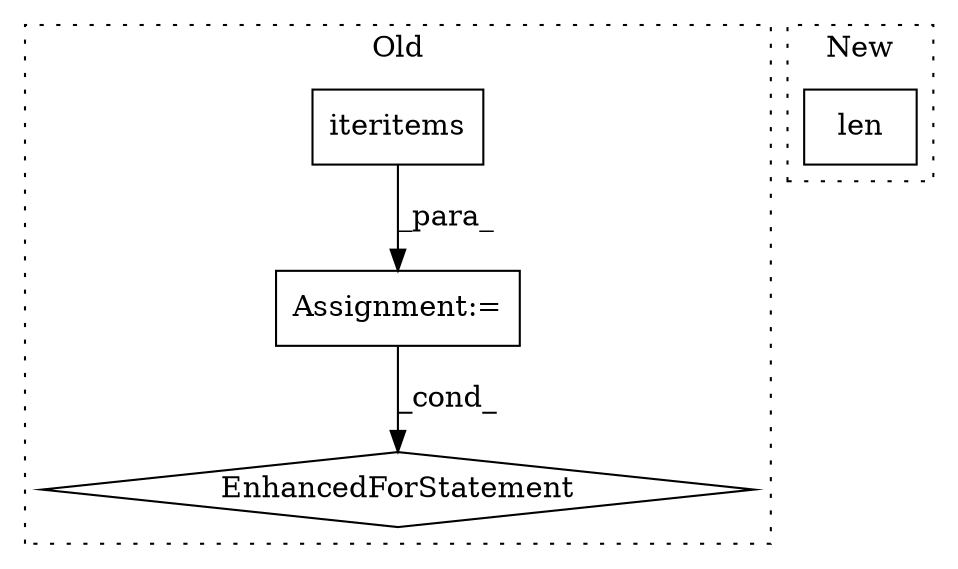 digraph G {
subgraph cluster0 {
1 [label="iteritems" a="32" s="13728" l="11" shape="box"];
3 [label="Assignment:=" a="7" s="13637,13739" l="69,2" shape="box"];
4 [label="EnhancedForStatement" a="70" s="13637,13739" l="69,2" shape="diamond"];
label = "Old";
style="dotted";
}
subgraph cluster1 {
2 [label="len" a="32" s="14977,14984" l="4,1" shape="box"];
label = "New";
style="dotted";
}
1 -> 3 [label="_para_"];
3 -> 4 [label="_cond_"];
}